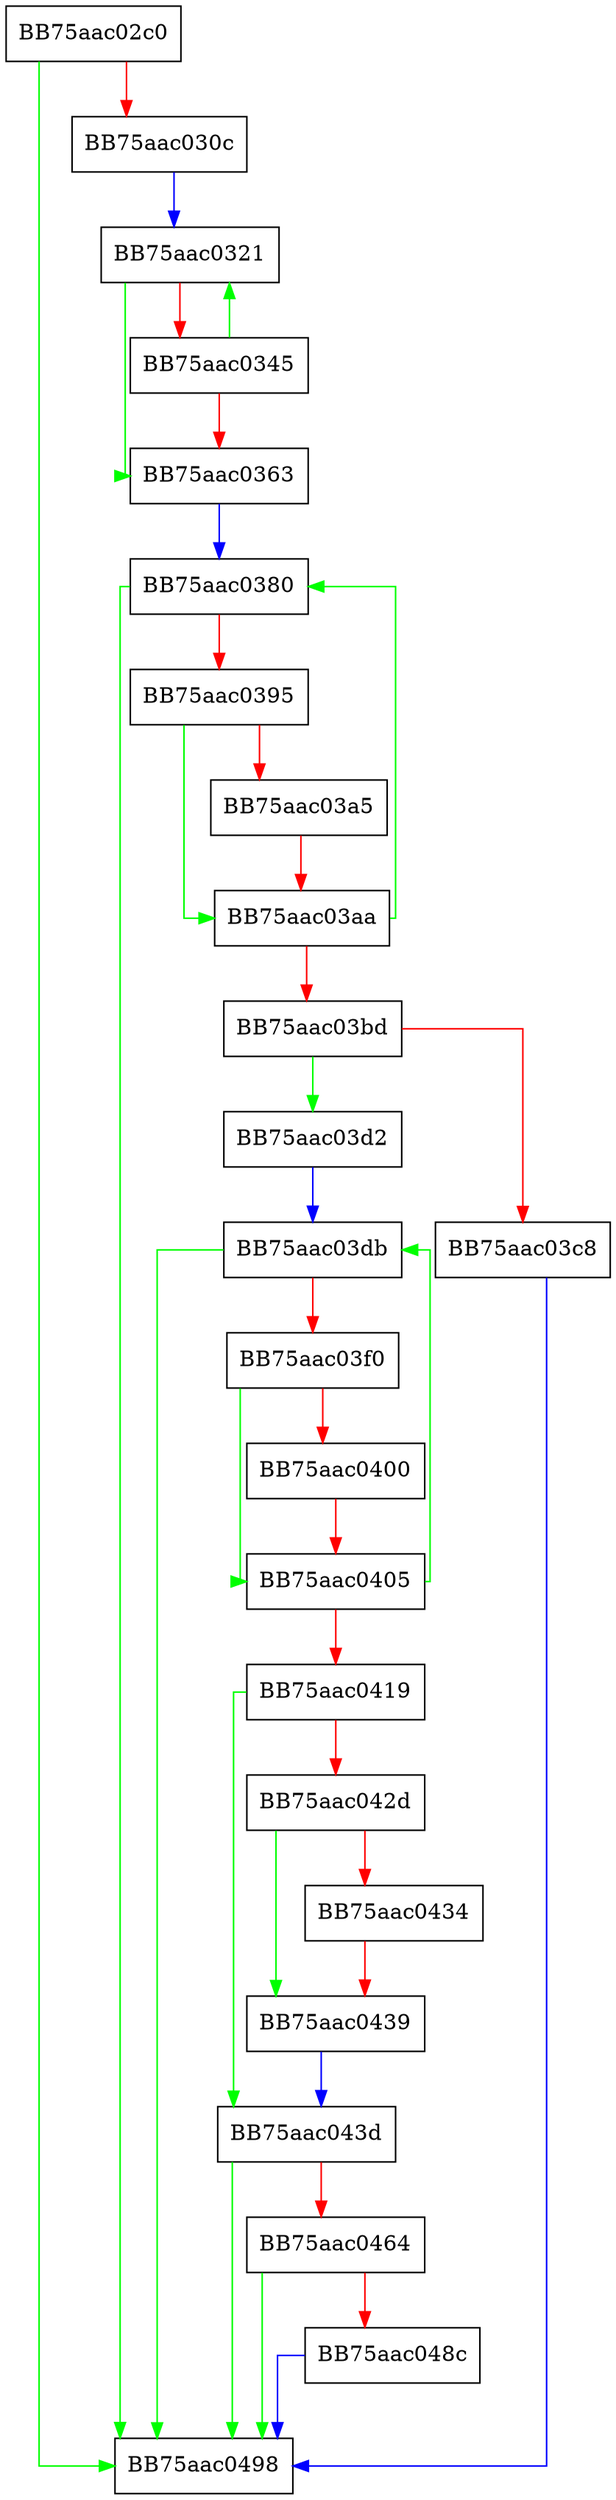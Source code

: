 digraph Reset {
  node [shape="box"];
  graph [splines=ortho];
  BB75aac02c0 -> BB75aac0498 [color="green"];
  BB75aac02c0 -> BB75aac030c [color="red"];
  BB75aac030c -> BB75aac0321 [color="blue"];
  BB75aac0321 -> BB75aac0363 [color="green"];
  BB75aac0321 -> BB75aac0345 [color="red"];
  BB75aac0345 -> BB75aac0321 [color="green"];
  BB75aac0345 -> BB75aac0363 [color="red"];
  BB75aac0363 -> BB75aac0380 [color="blue"];
  BB75aac0380 -> BB75aac0498 [color="green"];
  BB75aac0380 -> BB75aac0395 [color="red"];
  BB75aac0395 -> BB75aac03aa [color="green"];
  BB75aac0395 -> BB75aac03a5 [color="red"];
  BB75aac03a5 -> BB75aac03aa [color="red"];
  BB75aac03aa -> BB75aac0380 [color="green"];
  BB75aac03aa -> BB75aac03bd [color="red"];
  BB75aac03bd -> BB75aac03d2 [color="green"];
  BB75aac03bd -> BB75aac03c8 [color="red"];
  BB75aac03c8 -> BB75aac0498 [color="blue"];
  BB75aac03d2 -> BB75aac03db [color="blue"];
  BB75aac03db -> BB75aac0498 [color="green"];
  BB75aac03db -> BB75aac03f0 [color="red"];
  BB75aac03f0 -> BB75aac0405 [color="green"];
  BB75aac03f0 -> BB75aac0400 [color="red"];
  BB75aac0400 -> BB75aac0405 [color="red"];
  BB75aac0405 -> BB75aac03db [color="green"];
  BB75aac0405 -> BB75aac0419 [color="red"];
  BB75aac0419 -> BB75aac043d [color="green"];
  BB75aac0419 -> BB75aac042d [color="red"];
  BB75aac042d -> BB75aac0439 [color="green"];
  BB75aac042d -> BB75aac0434 [color="red"];
  BB75aac0434 -> BB75aac0439 [color="red"];
  BB75aac0439 -> BB75aac043d [color="blue"];
  BB75aac043d -> BB75aac0498 [color="green"];
  BB75aac043d -> BB75aac0464 [color="red"];
  BB75aac0464 -> BB75aac0498 [color="green"];
  BB75aac0464 -> BB75aac048c [color="red"];
  BB75aac048c -> BB75aac0498 [color="blue"];
}